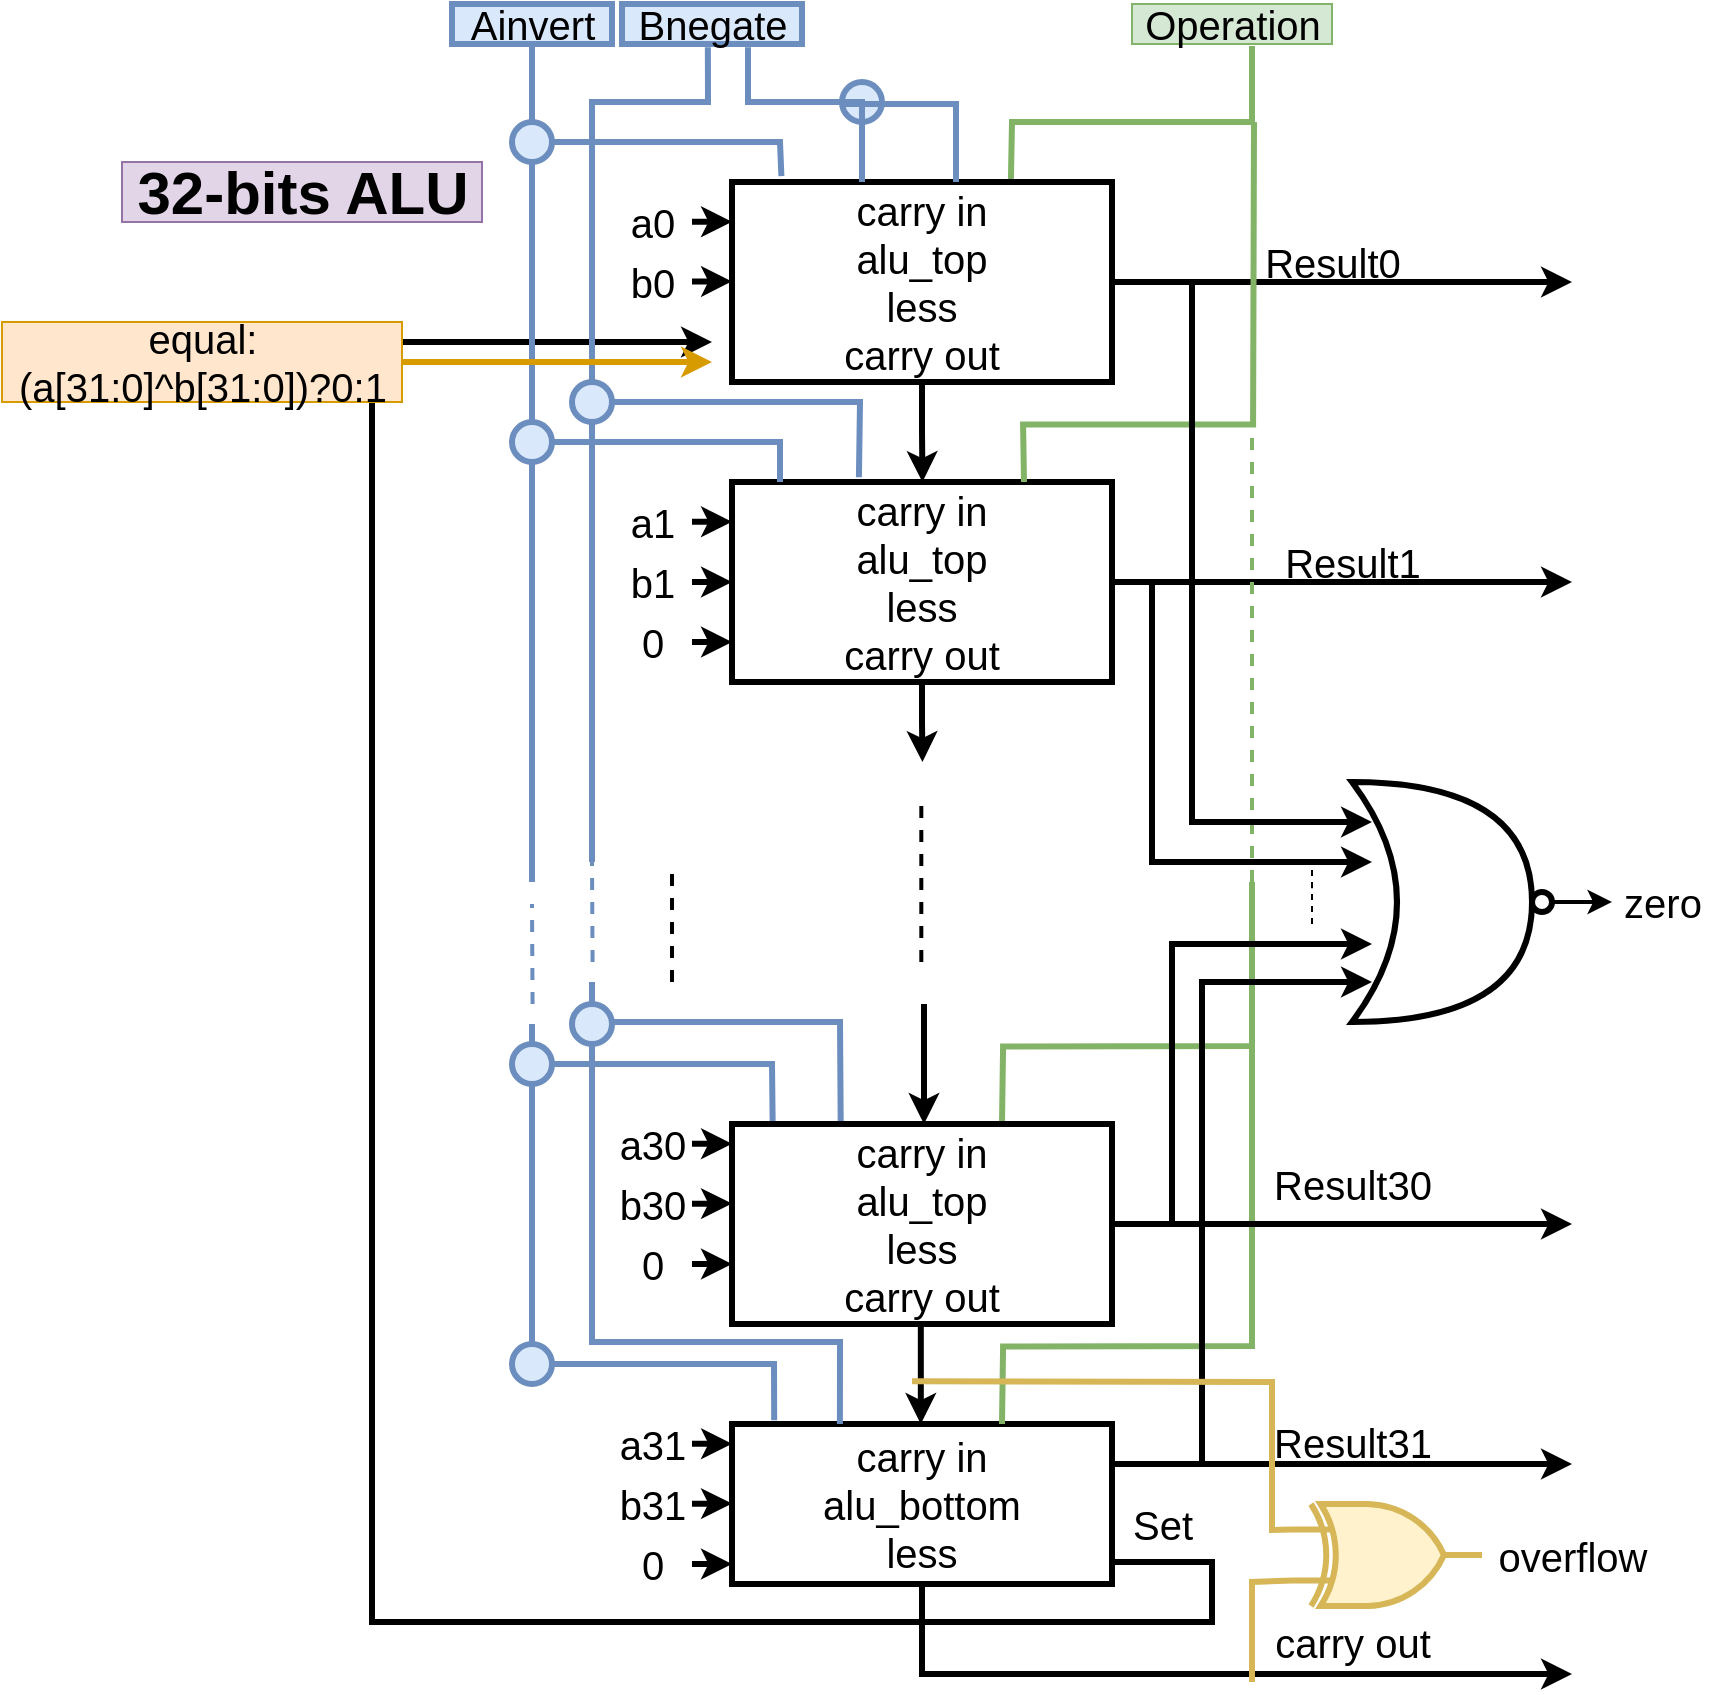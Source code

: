 <mxfile version="12.9.11" type="device"><diagram name="Page-1" id="099fd60b-425b-db50-ffb0-6b813814b670"><mxGraphModel dx="2427" dy="1103" grid="1" gridSize="10" guides="1" tooltips="1" connect="1" arrows="1" fold="1" page="1" pageScale="1" pageWidth="850" pageHeight="1100" background="#ffffff" math="0" shadow="0"><root><mxCell id="0"/><mxCell id="1" parent="0"/><mxCell id="EG6nkO-l0EkYgCrUMCoB-52" style="edgeStyle=orthogonalEdgeStyle;rounded=0;orthogonalLoop=1;jettySize=auto;html=1;exitX=0.5;exitY=1;exitDx=0;exitDy=0;endArrow=classic;endFill=1;strokeWidth=3;" edge="1" parent="1" source="EG6nkO-l0EkYgCrUMCoB-1"><mxGeometry relative="1" as="geometry"><mxPoint x="435.235" y="300" as="targetPoint"/></mxGeometry></mxCell><mxCell id="EG6nkO-l0EkYgCrUMCoB-126" style="edgeStyle=orthogonalEdgeStyle;rounded=0;orthogonalLoop=1;jettySize=auto;html=1;endArrow=classic;endFill=1;strokeColor=#000000;strokeWidth=3;" edge="1" parent="1" source="EG6nkO-l0EkYgCrUMCoB-1"><mxGeometry relative="1" as="geometry"><mxPoint x="760" y="200" as="targetPoint"/></mxGeometry></mxCell><mxCell id="EG6nkO-l0EkYgCrUMCoB-1" value="&lt;font style=&quot;font-size: 20px&quot;&gt;carry in&lt;br&gt;alu_top&lt;br&gt;less&lt;br&gt;carry out&lt;br&gt;&lt;/font&gt;" style="rounded=0;whiteSpace=wrap;html=1;strokeWidth=3;" vertex="1" parent="1"><mxGeometry x="340" y="150" width="190" height="100" as="geometry"/></mxCell><mxCell id="EG6nkO-l0EkYgCrUMCoB-56" style="edgeStyle=orthogonalEdgeStyle;rounded=0;orthogonalLoop=1;jettySize=auto;html=1;exitX=0.5;exitY=1;exitDx=0;exitDy=0;endArrow=classic;endFill=1;strokeWidth=3;" edge="1" parent="1" source="EG6nkO-l0EkYgCrUMCoB-2"><mxGeometry relative="1" as="geometry"><mxPoint x="435.235" y="440.0" as="targetPoint"/></mxGeometry></mxCell><mxCell id="EG6nkO-l0EkYgCrUMCoB-127" style="edgeStyle=orthogonalEdgeStyle;rounded=0;orthogonalLoop=1;jettySize=auto;html=1;endArrow=classic;endFill=1;strokeColor=#000000;strokeWidth=3;" edge="1" parent="1" source="EG6nkO-l0EkYgCrUMCoB-2"><mxGeometry relative="1" as="geometry"><mxPoint x="760" y="350" as="targetPoint"/></mxGeometry></mxCell><mxCell id="EG6nkO-l0EkYgCrUMCoB-2" value="&lt;span style=&quot;caret-color: rgb(0, 0, 0); font-family: Helvetica; font-size: 20px; font-style: normal; font-variant-caps: normal; font-weight: normal; letter-spacing: normal; text-align: center; text-indent: 0px; text-transform: none; word-spacing: 0px; -webkit-text-stroke-width: 0px; text-decoration: none; float: none; display: inline !important;&quot;&gt;carry in&lt;/span&gt;&lt;br style=&quot;caret-color: rgb(0, 0, 0); font-family: Helvetica; font-size: 20px; font-style: normal; font-variant-caps: normal; font-weight: normal; letter-spacing: normal; text-align: center; text-indent: 0px; text-transform: none; word-spacing: 0px; -webkit-text-stroke-width: 0px; text-decoration: none;&quot;&gt;&lt;span style=&quot;caret-color: rgb(0, 0, 0); font-family: Helvetica; font-size: 20px; font-style: normal; font-variant-caps: normal; font-weight: normal; letter-spacing: normal; text-align: center; text-indent: 0px; text-transform: none; word-spacing: 0px; -webkit-text-stroke-width: 0px; text-decoration: none; float: none; display: inline !important;&quot;&gt;alu_top&lt;/span&gt;&lt;br style=&quot;caret-color: rgb(0, 0, 0); font-family: Helvetica; font-size: 20px; font-style: normal; font-variant-caps: normal; font-weight: normal; letter-spacing: normal; text-align: center; text-indent: 0px; text-transform: none; word-spacing: 0px; -webkit-text-stroke-width: 0px; text-decoration: none;&quot;&gt;&lt;span style=&quot;caret-color: rgb(0, 0, 0); font-family: Helvetica; font-size: 20px; font-style: normal; font-variant-caps: normal; font-weight: normal; letter-spacing: normal; text-align: center; text-indent: 0px; text-transform: none; word-spacing: 0px; -webkit-text-stroke-width: 0px; text-decoration: none; float: none; display: inline !important;&quot;&gt;less&lt;/span&gt;&lt;br style=&quot;caret-color: rgb(0, 0, 0); font-family: Helvetica; font-size: 20px; font-style: normal; font-variant-caps: normal; font-weight: normal; letter-spacing: normal; text-align: center; text-indent: 0px; text-transform: none; word-spacing: 0px; -webkit-text-stroke-width: 0px; text-decoration: none;&quot;&gt;&lt;span style=&quot;caret-color: rgb(0, 0, 0); font-family: Helvetica; font-size: 20px; font-style: normal; font-variant-caps: normal; font-weight: normal; letter-spacing: normal; text-align: center; text-indent: 0px; text-transform: none; word-spacing: 0px; -webkit-text-stroke-width: 0px; text-decoration: none; float: none; display: inline !important;&quot;&gt;carry out&lt;/span&gt;" style="rounded=0;whiteSpace=wrap;html=1;strokeWidth=3;" vertex="1" parent="1"><mxGeometry x="340" y="300" width="190" height="100" as="geometry"/></mxCell><mxCell id="EG6nkO-l0EkYgCrUMCoB-3" value="" style="endArrow=none;html=1;fillColor=#dae8fc;strokeColor=#6c8ebf;strokeWidth=3;" edge="1" parent="1" source="EG6nkO-l0EkYgCrUMCoB-36"><mxGeometry width="50" height="50" relative="1" as="geometry"><mxPoint x="240" y="611" as="sourcePoint"/><mxPoint x="240" y="81" as="targetPoint"/></mxGeometry></mxCell><mxCell id="EG6nkO-l0EkYgCrUMCoB-4" value="&lt;font style=&quot;font-size: 20px&quot;&gt;Ainvert&lt;/font&gt;" style="text;html=1;align=center;verticalAlign=middle;resizable=0;points=[];autosize=1;fillColor=#dae8fc;strokeColor=#6c8ebf;strokeWidth=3;" vertex="1" parent="1"><mxGeometry x="200" y="61" width="80" height="20" as="geometry"/></mxCell><mxCell id="EG6nkO-l0EkYgCrUMCoB-7" value="" style="endArrow=none;dashed=1;html=1;fillColor=#dae8fc;strokeColor=#6c8ebf;strokeWidth=2;" edge="1" parent="1"><mxGeometry width="50" height="50" relative="1" as="geometry"><mxPoint x="240.29" y="561" as="sourcePoint"/><mxPoint x="240" y="511" as="targetPoint"/></mxGeometry></mxCell><mxCell id="EG6nkO-l0EkYgCrUMCoB-8" value="" style="endArrow=none;html=1;strokeWidth=3;rounded=0;fillColor=#dae8fc;strokeColor=#6c8ebf;entryX=0.107;entryY=-0.004;entryDx=0;entryDy=0;entryPerimeter=0;" edge="1" parent="1" source="EG6nkO-l0EkYgCrUMCoB-21"><mxGeometry width="50" height="50" relative="1" as="geometry"><mxPoint x="240" y="571" as="sourcePoint"/><mxPoint x="360.33" y="620.68" as="targetPoint"/><Array as="points"><mxPoint x="240" y="591"/><mxPoint x="360" y="591"/></Array></mxGeometry></mxCell><mxCell id="EG6nkO-l0EkYgCrUMCoB-9" value="" style="endArrow=none;html=1;strokeWidth=3;rounded=0;fillColor=#dae8fc;strokeColor=#6c8ebf;exitX=1;exitY=0.5;exitDx=0;exitDy=0;" edge="1" parent="1" source="EG6nkO-l0EkYgCrUMCoB-26"><mxGeometry width="50" height="50" relative="1" as="geometry"><mxPoint x="270" y="280" as="sourcePoint"/><mxPoint x="364" y="300" as="targetPoint"/><Array as="points"><mxPoint x="340" y="280"/><mxPoint x="364" y="280"/></Array></mxGeometry></mxCell><mxCell id="EG6nkO-l0EkYgCrUMCoB-10" value="" style="endArrow=none;html=1;strokeWidth=3;rounded=0;fillColor=#dae8fc;strokeColor=#6c8ebf;entryX=0.111;entryY=-0.024;entryDx=0;entryDy=0;entryPerimeter=0;" edge="1" parent="1" source="EG6nkO-l0EkYgCrUMCoB-24" target="EG6nkO-l0EkYgCrUMCoB-12"><mxGeometry width="50" height="50" relative="1" as="geometry"><mxPoint x="240" y="591" as="sourcePoint"/><mxPoint x="334" y="771" as="targetPoint"/><Array as="points"><mxPoint x="240" y="741"/><mxPoint x="361" y="741"/></Array></mxGeometry></mxCell><mxCell id="EG6nkO-l0EkYgCrUMCoB-117" style="edgeStyle=orthogonalEdgeStyle;rounded=0;orthogonalLoop=1;jettySize=auto;html=1;endArrow=classic;endFill=1;strokeColor=#000000;strokeWidth=3;" edge="1" parent="1" source="EG6nkO-l0EkYgCrUMCoB-12"><mxGeometry relative="1" as="geometry"><mxPoint x="330" y="230" as="targetPoint"/><Array as="points"><mxPoint x="580" y="840"/><mxPoint x="580" y="870"/><mxPoint x="160" y="870"/><mxPoint x="160" y="230"/></Array></mxGeometry></mxCell><mxCell id="EG6nkO-l0EkYgCrUMCoB-150" style="edgeStyle=orthogonalEdgeStyle;rounded=0;orthogonalLoop=1;jettySize=auto;html=1;endArrow=classic;endFill=1;strokeColor=#000000;strokeWidth=3;" edge="1" parent="1" source="EG6nkO-l0EkYgCrUMCoB-12"><mxGeometry relative="1" as="geometry"><mxPoint x="760" y="896" as="targetPoint"/><Array as="points"><mxPoint x="435" y="896"/></Array></mxGeometry></mxCell><mxCell id="EG6nkO-l0EkYgCrUMCoB-12" value="&lt;font style=&quot;font-size: 20px&quot;&gt;carry in&lt;br&gt;alu_bottom&lt;br&gt;less&lt;br&gt;&lt;/font&gt;" style="rounded=0;whiteSpace=wrap;html=1;strokeWidth=3;" vertex="1" parent="1"><mxGeometry x="340" y="771" width="190" height="80" as="geometry"/></mxCell><mxCell id="EG6nkO-l0EkYgCrUMCoB-15" value="" style="endArrow=none;html=1;fillColor=#dae8fc;strokeColor=#6c8ebf;strokeWidth=3;entryX=0.477;entryY=1.079;entryDx=0;entryDy=0;entryPerimeter=0;rounded=0;" edge="1" parent="1" source="EG6nkO-l0EkYgCrUMCoB-28" target="EG6nkO-l0EkYgCrUMCoB-16"><mxGeometry width="50" height="50" relative="1" as="geometry"><mxPoint x="270.0" y="590" as="sourcePoint"/><mxPoint x="270" y="100" as="targetPoint"/><Array as="points"><mxPoint x="270" y="110"/><mxPoint x="328" y="110"/></Array></mxGeometry></mxCell><mxCell id="EG6nkO-l0EkYgCrUMCoB-16" value="&lt;font style=&quot;font-size: 20px&quot;&gt;Bnegate&lt;/font&gt;" style="text;html=1;align=center;verticalAlign=middle;resizable=0;points=[];autosize=1;fillColor=#dae8fc;strokeColor=#6c8ebf;strokeWidth=3;" vertex="1" parent="1"><mxGeometry x="285" y="61" width="90" height="20" as="geometry"/></mxCell><mxCell id="EG6nkO-l0EkYgCrUMCoB-17" value="" style="endArrow=none;dashed=1;html=1;fillColor=#dae8fc;strokeColor=#6c8ebf;strokeWidth=2;" edge="1" parent="1"><mxGeometry width="50" height="50" relative="1" as="geometry"><mxPoint x="270.29" y="540.0" as="sourcePoint"/><mxPoint x="270.0" y="490.0" as="targetPoint"/></mxGeometry></mxCell><mxCell id="EG6nkO-l0EkYgCrUMCoB-18" value="" style="endArrow=none;html=1;strokeWidth=3;rounded=0;fillColor=#dae8fc;strokeColor=#6c8ebf;entryX=0.286;entryY=-0.017;entryDx=0;entryDy=0;entryPerimeter=0;" edge="1" parent="1" source="EG6nkO-l0EkYgCrUMCoB-30"><mxGeometry width="50" height="50" relative="1" as="geometry"><mxPoint x="270.0" y="550.0" as="sourcePoint"/><mxPoint x="394.34" y="619.64" as="targetPoint"/><Array as="points"><mxPoint x="270" y="570"/><mxPoint x="394" y="570"/></Array></mxGeometry></mxCell><mxCell id="EG6nkO-l0EkYgCrUMCoB-20" value="" style="endArrow=none;html=1;strokeWidth=3;rounded=0;fillColor=#dae8fc;strokeColor=#6c8ebf;entryX=0.284;entryY=0;entryDx=0;entryDy=0;entryPerimeter=0;" edge="1" parent="1" target="EG6nkO-l0EkYgCrUMCoB-12"><mxGeometry width="50" height="50" relative="1" as="geometry"><mxPoint x="270.0" y="570.0" as="sourcePoint"/><mxPoint x="364" y="750.0" as="targetPoint"/><Array as="points"><mxPoint x="270" y="730"/><mxPoint x="310" y="730"/><mxPoint x="394" y="730"/></Array></mxGeometry></mxCell><mxCell id="EG6nkO-l0EkYgCrUMCoB-22" value="" style="endArrow=none;html=1;strokeWidth=3;rounded=0;fillColor=#dae8fc;strokeColor=#6c8ebf;" edge="1" parent="1" target="EG6nkO-l0EkYgCrUMCoB-21"><mxGeometry width="50" height="50" relative="1" as="geometry"><mxPoint x="240" y="571" as="sourcePoint"/><mxPoint x="334" y="621" as="targetPoint"/><Array as="points"/></mxGeometry></mxCell><mxCell id="EG6nkO-l0EkYgCrUMCoB-21" value="" style="ellipse;whiteSpace=wrap;html=1;aspect=fixed;strokeWidth=3;fillColor=#dae8fc;strokeColor=#6c8ebf;" vertex="1" parent="1"><mxGeometry x="230" y="581" width="20" height="20" as="geometry"/></mxCell><mxCell id="EG6nkO-l0EkYgCrUMCoB-23" value="" style="endArrow=none;html=1;strokeWidth=3;rounded=0;fillColor=#dae8fc;strokeColor=#6c8ebf;" edge="1" parent="1" target="EG6nkO-l0EkYgCrUMCoB-21"><mxGeometry width="50" height="50" relative="1" as="geometry"><mxPoint x="240" y="591" as="sourcePoint"/><mxPoint x="334" y="771" as="targetPoint"/><Array as="points"/></mxGeometry></mxCell><mxCell id="EG6nkO-l0EkYgCrUMCoB-24" value="" style="ellipse;whiteSpace=wrap;html=1;aspect=fixed;strokeWidth=3;fillColor=#dae8fc;strokeColor=#6c8ebf;" vertex="1" parent="1"><mxGeometry x="230" y="731" width="20" height="20" as="geometry"/></mxCell><mxCell id="EG6nkO-l0EkYgCrUMCoB-25" value="" style="endArrow=none;html=1;strokeWidth=3;rounded=0;fillColor=#dae8fc;strokeColor=#6c8ebf;" edge="1" parent="1" source="EG6nkO-l0EkYgCrUMCoB-21" target="EG6nkO-l0EkYgCrUMCoB-24"><mxGeometry width="50" height="50" relative="1" as="geometry"><mxPoint x="240" y="601.0" as="sourcePoint"/><mxPoint x="334" y="771.0" as="targetPoint"/><Array as="points"/></mxGeometry></mxCell><mxCell id="EG6nkO-l0EkYgCrUMCoB-26" value="" style="ellipse;whiteSpace=wrap;html=1;aspect=fixed;strokeWidth=3;fillColor=#dae8fc;strokeColor=#6c8ebf;" vertex="1" parent="1"><mxGeometry x="230" y="270" width="20" height="20" as="geometry"/></mxCell><mxCell id="EG6nkO-l0EkYgCrUMCoB-27" value="" style="endArrow=none;html=1;fillColor=#dae8fc;strokeColor=#6c8ebf;strokeWidth=3;" edge="1" parent="1" target="EG6nkO-l0EkYgCrUMCoB-26"><mxGeometry width="50" height="50" relative="1" as="geometry"><mxPoint x="240" y="500" as="sourcePoint"/><mxPoint x="240" y="81" as="targetPoint"/></mxGeometry></mxCell><mxCell id="EG6nkO-l0EkYgCrUMCoB-28" value="" style="ellipse;whiteSpace=wrap;html=1;aspect=fixed;strokeWidth=3;fillColor=#dae8fc;strokeColor=#6c8ebf;" vertex="1" parent="1"><mxGeometry x="260" y="250" width="20" height="20" as="geometry"/></mxCell><mxCell id="EG6nkO-l0EkYgCrUMCoB-29" value="" style="endArrow=none;html=1;fillColor=#dae8fc;strokeColor=#6c8ebf;strokeWidth=3;" edge="1" parent="1" target="EG6nkO-l0EkYgCrUMCoB-28"><mxGeometry width="50" height="50" relative="1" as="geometry"><mxPoint x="270" y="490" as="sourcePoint"/><mxPoint x="270" y="100" as="targetPoint"/></mxGeometry></mxCell><mxCell id="EG6nkO-l0EkYgCrUMCoB-30" value="" style="ellipse;whiteSpace=wrap;html=1;aspect=fixed;strokeWidth=3;fillColor=#dae8fc;strokeColor=#6c8ebf;" vertex="1" parent="1"><mxGeometry x="260" y="561" width="20" height="20" as="geometry"/></mxCell><mxCell id="EG6nkO-l0EkYgCrUMCoB-31" value="" style="endArrow=none;html=1;strokeWidth=3;rounded=0;fillColor=#dae8fc;strokeColor=#6c8ebf;" edge="1" parent="1" target="EG6nkO-l0EkYgCrUMCoB-30"><mxGeometry width="50" height="50" relative="1" as="geometry"><mxPoint x="270.0" y="550.0" as="sourcePoint"/><mxPoint x="364" y="600.0" as="targetPoint"/><Array as="points"/></mxGeometry></mxCell><mxCell id="EG6nkO-l0EkYgCrUMCoB-35" value="" style="endArrow=none;html=1;strokeWidth=3;rounded=0;fillColor=#dae8fc;strokeColor=#6c8ebf;entryX=0.13;entryY=-0.029;entryDx=0;entryDy=0;entryPerimeter=0;" edge="1" parent="1" target="EG6nkO-l0EkYgCrUMCoB-1"><mxGeometry width="50" height="50" relative="1" as="geometry"><mxPoint x="240" y="130" as="sourcePoint"/><mxPoint x="364" y="140" as="targetPoint"/><Array as="points"><mxPoint x="340" y="130"/><mxPoint x="364" y="130"/></Array></mxGeometry></mxCell><mxCell id="EG6nkO-l0EkYgCrUMCoB-36" value="" style="ellipse;whiteSpace=wrap;html=1;aspect=fixed;strokeWidth=3;fillColor=#dae8fc;strokeColor=#6c8ebf;" vertex="1" parent="1"><mxGeometry x="230" y="120" width="20" height="20" as="geometry"/></mxCell><mxCell id="EG6nkO-l0EkYgCrUMCoB-37" value="" style="endArrow=none;html=1;fillColor=#dae8fc;strokeColor=#6c8ebf;strokeWidth=3;" edge="1" parent="1" source="EG6nkO-l0EkYgCrUMCoB-26" target="EG6nkO-l0EkYgCrUMCoB-36"><mxGeometry width="50" height="50" relative="1" as="geometry"><mxPoint x="240.0" y="270" as="sourcePoint"/><mxPoint x="240.0" y="81" as="targetPoint"/></mxGeometry></mxCell><mxCell id="EG6nkO-l0EkYgCrUMCoB-45" value="" style="ellipse;whiteSpace=wrap;html=1;aspect=fixed;strokeWidth=3;fillColor=#dae8fc;strokeColor=#6c8ebf;" vertex="1" parent="1"><mxGeometry x="395" y="100" width="20" height="20" as="geometry"/></mxCell><mxCell id="EG6nkO-l0EkYgCrUMCoB-46" value="" style="endArrow=none;html=1;strokeWidth=3;fillColor=#dae8fc;strokeColor=#6c8ebf;entryX=0.7;entryY=1.08;entryDx=0;entryDy=0;entryPerimeter=0;rounded=0;" edge="1" parent="1" target="EG6nkO-l0EkYgCrUMCoB-16"><mxGeometry width="50" height="50" relative="1" as="geometry"><mxPoint x="405" y="150" as="sourcePoint"/><mxPoint x="348.18" y="83.14" as="targetPoint"/><Array as="points"><mxPoint x="405" y="140"/><mxPoint x="405" y="110"/><mxPoint x="348" y="110"/></Array></mxGeometry></mxCell><mxCell id="EG6nkO-l0EkYgCrUMCoB-47" value="" style="endArrow=none;html=1;strokeWidth=3;fillColor=#dae8fc;strokeColor=#6c8ebf;rounded=0;" edge="1" parent="1"><mxGeometry width="50" height="50" relative="1" as="geometry"><mxPoint x="452" y="150" as="sourcePoint"/><mxPoint x="395" y="110.6" as="targetPoint"/><Array as="points"><mxPoint x="452" y="141"/><mxPoint x="452" y="111"/><mxPoint x="395" y="111"/></Array></mxGeometry></mxCell><mxCell id="EG6nkO-l0EkYgCrUMCoB-48" value="" style="endArrow=none;html=1;strokeWidth=3;rounded=0;fillColor=#dae8fc;strokeColor=#6c8ebf;exitX=1;exitY=0.5;exitDx=0;exitDy=0;entryX=0.334;entryY=-0.024;entryDx=0;entryDy=0;entryPerimeter=0;" edge="1" parent="1" source="EG6nkO-l0EkYgCrUMCoB-28" target="EG6nkO-l0EkYgCrUMCoB-2"><mxGeometry width="50" height="50" relative="1" as="geometry"><mxPoint x="310.0" y="260" as="sourcePoint"/><mxPoint x="404.0" y="290.0" as="targetPoint"/><Array as="points"><mxPoint x="380" y="260"/><mxPoint x="404" y="260"/></Array></mxGeometry></mxCell><mxCell id="EG6nkO-l0EkYgCrUMCoB-59" value="" style="endArrow=classic;html=1;strokeWidth=3;" edge="1" parent="1"><mxGeometry width="50" height="50" relative="1" as="geometry"><mxPoint x="436" y="561" as="sourcePoint"/><mxPoint x="436" y="621" as="targetPoint"/><Array as="points"><mxPoint x="436" y="591"/></Array></mxGeometry></mxCell><mxCell id="EG6nkO-l0EkYgCrUMCoB-61" value="" style="endArrow=none;dashed=1;html=1;strokeWidth=2;" edge="1" parent="1"><mxGeometry width="50" height="50" relative="1" as="geometry"><mxPoint x="434.66" y="540" as="sourcePoint"/><mxPoint x="434.66" y="460" as="targetPoint"/></mxGeometry></mxCell><mxCell id="EG6nkO-l0EkYgCrUMCoB-62" value="&lt;font style=&quot;font-size: 20px&quot;&gt;a0&lt;/font&gt;" style="text;html=1;align=center;verticalAlign=middle;resizable=0;points=[];autosize=1;" vertex="1" parent="1"><mxGeometry x="280" y="160" width="40" height="20" as="geometry"/></mxCell><mxCell id="EG6nkO-l0EkYgCrUMCoB-63" value="&lt;font style=&quot;font-size: 20px&quot;&gt;b0&lt;/font&gt;" style="text;html=1;align=center;verticalAlign=middle;resizable=0;points=[];autosize=1;" vertex="1" parent="1"><mxGeometry x="280" y="190" width="40" height="20" as="geometry"/></mxCell><mxCell id="EG6nkO-l0EkYgCrUMCoB-78" style="edgeStyle=orthogonalEdgeStyle;rounded=0;orthogonalLoop=1;jettySize=auto;html=1;entryX=0;entryY=0.5;entryDx=0;entryDy=0;endArrow=classic;endFill=1;strokeWidth=3;" edge="1" parent="1"><mxGeometry relative="1" as="geometry"><mxPoint x="320.0" y="169.864" as="sourcePoint"/><mxPoint x="340.0" y="169.83" as="targetPoint"/></mxGeometry></mxCell><mxCell id="EG6nkO-l0EkYgCrUMCoB-79" value="&lt;font style=&quot;font-size: 20px&quot;&gt;a1&lt;/font&gt;" style="text;html=1;align=center;verticalAlign=middle;resizable=0;points=[];autosize=1;" vertex="1" parent="1"><mxGeometry x="280" y="310" width="40" height="20" as="geometry"/></mxCell><mxCell id="EG6nkO-l0EkYgCrUMCoB-80" style="edgeStyle=orthogonalEdgeStyle;rounded=0;orthogonalLoop=1;jettySize=auto;html=1;entryX=0;entryY=0.5;entryDx=0;entryDy=0;endArrow=classic;endFill=1;strokeWidth=3;" edge="1" parent="1" source="EG6nkO-l0EkYgCrUMCoB-81"><mxGeometry relative="1" as="geometry"><mxPoint x="340" y="350" as="targetPoint"/></mxGeometry></mxCell><mxCell id="EG6nkO-l0EkYgCrUMCoB-81" value="&lt;font style=&quot;font-size: 20px&quot;&gt;b1&lt;/font&gt;" style="text;html=1;align=center;verticalAlign=middle;resizable=0;points=[];autosize=1;" vertex="1" parent="1"><mxGeometry x="280" y="340" width="40" height="20" as="geometry"/></mxCell><mxCell id="EG6nkO-l0EkYgCrUMCoB-82" style="edgeStyle=orthogonalEdgeStyle;rounded=0;orthogonalLoop=1;jettySize=auto;html=1;entryX=0;entryY=0.5;entryDx=0;entryDy=0;endArrow=classic;endFill=1;strokeWidth=3;" edge="1" parent="1"><mxGeometry relative="1" as="geometry"><mxPoint x="320" y="319.864" as="sourcePoint"/><mxPoint x="340" y="319.83" as="targetPoint"/></mxGeometry></mxCell><mxCell id="EG6nkO-l0EkYgCrUMCoB-84" value="" style="endArrow=none;dashed=1;html=1;strokeWidth=2;" edge="1" parent="1"><mxGeometry width="50" height="50" relative="1" as="geometry"><mxPoint x="310.0" y="550" as="sourcePoint"/><mxPoint x="310" y="490" as="targetPoint"/></mxGeometry></mxCell><mxCell id="EG6nkO-l0EkYgCrUMCoB-87" style="edgeStyle=orthogonalEdgeStyle;rounded=0;orthogonalLoop=1;jettySize=auto;html=1;entryX=0;entryY=0.5;entryDx=0;entryDy=0;endArrow=classic;endFill=1;strokeWidth=3;" edge="1" parent="1"><mxGeometry relative="1" as="geometry"><mxPoint x="340" y="380" as="targetPoint"/><mxPoint x="320" y="380" as="sourcePoint"/><Array as="points"><mxPoint x="320" y="380"/></Array></mxGeometry></mxCell><mxCell id="EG6nkO-l0EkYgCrUMCoB-88" value="&lt;font style=&quot;font-size: 20px&quot;&gt;0&lt;/font&gt;" style="text;html=1;align=center;verticalAlign=middle;resizable=0;points=[];autosize=1;" vertex="1" parent="1"><mxGeometry x="285" y="370" width="30" height="20" as="geometry"/></mxCell><mxCell id="EG6nkO-l0EkYgCrUMCoB-89" value="&lt;font style=&quot;font-size: 20px&quot;&gt;a30&lt;/font&gt;" style="text;html=1;align=center;verticalAlign=middle;resizable=0;points=[];autosize=1;" vertex="1" parent="1"><mxGeometry x="275" y="621" width="50" height="20" as="geometry"/></mxCell><mxCell id="EG6nkO-l0EkYgCrUMCoB-91" value="&lt;font style=&quot;font-size: 20px&quot;&gt;b30&lt;/font&gt;" style="text;html=1;align=center;verticalAlign=middle;resizable=0;points=[];autosize=1;" vertex="1" parent="1"><mxGeometry x="275" y="651" width="50" height="20" as="geometry"/></mxCell><mxCell id="EG6nkO-l0EkYgCrUMCoB-92" style="edgeStyle=orthogonalEdgeStyle;rounded=0;orthogonalLoop=1;jettySize=auto;html=1;entryX=0;entryY=0.5;entryDx=0;entryDy=0;endArrow=classic;endFill=1;strokeWidth=3;" edge="1" parent="1"><mxGeometry relative="1" as="geometry"><mxPoint x="320.0" y="630.864" as="sourcePoint"/><mxPoint x="340.0" y="630.83" as="targetPoint"/></mxGeometry></mxCell><mxCell id="EG6nkO-l0EkYgCrUMCoB-93" style="edgeStyle=orthogonalEdgeStyle;rounded=0;orthogonalLoop=1;jettySize=auto;html=1;entryX=0;entryY=0.5;entryDx=0;entryDy=0;endArrow=classic;endFill=1;strokeWidth=3;" edge="1" parent="1"><mxGeometry relative="1" as="geometry"><mxPoint x="340.0" y="691.0" as="targetPoint"/><mxPoint x="320.0" y="691.0" as="sourcePoint"/><Array as="points"><mxPoint x="320" y="691"/></Array></mxGeometry></mxCell><mxCell id="EG6nkO-l0EkYgCrUMCoB-94" value="&lt;font style=&quot;font-size: 20px&quot;&gt;0&lt;/font&gt;" style="text;html=1;align=center;verticalAlign=middle;resizable=0;points=[];autosize=1;" vertex="1" parent="1"><mxGeometry x="285" y="681" width="30" height="20" as="geometry"/></mxCell><mxCell id="EG6nkO-l0EkYgCrUMCoB-95" style="edgeStyle=orthogonalEdgeStyle;rounded=0;orthogonalLoop=1;jettySize=auto;html=1;entryX=0;entryY=0.5;entryDx=0;entryDy=0;endArrow=classic;endFill=1;strokeWidth=3;" edge="1" parent="1"><mxGeometry relative="1" as="geometry"><mxPoint x="320.0" y="660.834" as="sourcePoint"/><mxPoint x="340.0" y="660.8" as="targetPoint"/></mxGeometry></mxCell><mxCell id="EG6nkO-l0EkYgCrUMCoB-102" value="&lt;font style=&quot;font-size: 20px&quot;&gt;a31&lt;/font&gt;" style="text;html=1;align=center;verticalAlign=middle;resizable=0;points=[];autosize=1;" vertex="1" parent="1"><mxGeometry x="275" y="771" width="50" height="20" as="geometry"/></mxCell><mxCell id="EG6nkO-l0EkYgCrUMCoB-103" value="&lt;font style=&quot;font-size: 20px&quot;&gt;b31&lt;/font&gt;" style="text;html=1;align=center;verticalAlign=middle;resizable=0;points=[];autosize=1;" vertex="1" parent="1"><mxGeometry x="275" y="801" width="50" height="20" as="geometry"/></mxCell><mxCell id="EG6nkO-l0EkYgCrUMCoB-104" style="edgeStyle=orthogonalEdgeStyle;rounded=0;orthogonalLoop=1;jettySize=auto;html=1;entryX=0;entryY=0.5;entryDx=0;entryDy=0;endArrow=classic;endFill=1;strokeWidth=3;" edge="1" parent="1"><mxGeometry relative="1" as="geometry"><mxPoint x="320" y="780.864" as="sourcePoint"/><mxPoint x="340" y="780.83" as="targetPoint"/></mxGeometry></mxCell><mxCell id="EG6nkO-l0EkYgCrUMCoB-105" style="edgeStyle=orthogonalEdgeStyle;rounded=0;orthogonalLoop=1;jettySize=auto;html=1;entryX=0;entryY=0.5;entryDx=0;entryDy=0;endArrow=classic;endFill=1;strokeWidth=3;" edge="1" parent="1"><mxGeometry relative="1" as="geometry"><mxPoint x="340" y="841" as="targetPoint"/><mxPoint x="320" y="841" as="sourcePoint"/><Array as="points"><mxPoint x="320" y="841"/></Array></mxGeometry></mxCell><mxCell id="EG6nkO-l0EkYgCrUMCoB-106" value="&lt;font style=&quot;font-size: 20px&quot;&gt;0&lt;/font&gt;" style="text;html=1;align=center;verticalAlign=middle;resizable=0;points=[];autosize=1;" vertex="1" parent="1"><mxGeometry x="285" y="831" width="30" height="20" as="geometry"/></mxCell><mxCell id="EG6nkO-l0EkYgCrUMCoB-107" style="edgeStyle=orthogonalEdgeStyle;rounded=0;orthogonalLoop=1;jettySize=auto;html=1;entryX=0;entryY=0.5;entryDx=0;entryDy=0;endArrow=classic;endFill=1;strokeWidth=3;" edge="1" parent="1"><mxGeometry relative="1" as="geometry"><mxPoint x="320" y="810.834" as="sourcePoint"/><mxPoint x="340" y="810.8" as="targetPoint"/></mxGeometry></mxCell><mxCell id="EG6nkO-l0EkYgCrUMCoB-108" value="&lt;font style=&quot;font-size: 20px&quot;&gt;Operation&lt;/font&gt;" style="text;html=1;align=center;verticalAlign=middle;resizable=0;points=[];autosize=1;fillColor=#d5e8d4;strokeColor=#82b366;" vertex="1" parent="1"><mxGeometry x="540" y="61" width="100" height="20" as="geometry"/></mxCell><mxCell id="EG6nkO-l0EkYgCrUMCoB-109" value="" style="endArrow=none;html=1;strokeWidth=3;strokeColor=#82b366;rounded=0;fillColor=#d5e8d4;exitX=0.734;exitY=-0.015;exitDx=0;exitDy=0;exitPerimeter=0;" edge="1" parent="1" source="EG6nkO-l0EkYgCrUMCoB-1"><mxGeometry width="50" height="50" relative="1" as="geometry"><mxPoint x="480" y="150" as="sourcePoint"/><mxPoint x="600" y="82" as="targetPoint"/><Array as="points"><mxPoint x="480" y="120"/><mxPoint x="570" y="120"/><mxPoint x="600" y="120"/></Array></mxGeometry></mxCell><mxCell id="EG6nkO-l0EkYgCrUMCoB-111" value="" style="endArrow=none;html=1;strokeWidth=3;strokeColor=#82b366;rounded=0;fillColor=#d5e8d4;" edge="1" parent="1"><mxGeometry width="50" height="50" relative="1" as="geometry"><mxPoint x="486" y="300" as="sourcePoint"/><mxPoint x="601" y="120" as="targetPoint"/><Array as="points"><mxPoint x="485.54" y="271.2"/><mxPoint x="600.54" y="271.2"/></Array></mxGeometry></mxCell><mxCell id="EG6nkO-l0EkYgCrUMCoB-112" value="" style="endArrow=none;html=1;strokeWidth=3;strokeColor=#82b366;rounded=0;fillColor=#d5e8d4;exitX=0.734;exitY=-0.015;exitDx=0;exitDy=0;exitPerimeter=0;" edge="1" parent="1"><mxGeometry width="50" height="50" relative="1" as="geometry"><mxPoint x="475" y="621" as="sourcePoint"/><mxPoint x="600" y="500" as="targetPoint"/><Array as="points"><mxPoint x="475.54" y="582.2"/><mxPoint x="600" y="582"/></Array></mxGeometry></mxCell><mxCell id="EG6nkO-l0EkYgCrUMCoB-113" value="" style="endArrow=none;dashed=1;html=1;strokeWidth=2;fillColor=#d5e8d4;strokeColor=#82b366;" edge="1" parent="1"><mxGeometry width="50" height="50" relative="1" as="geometry"><mxPoint x="600" y="500" as="sourcePoint"/><mxPoint x="600" y="270" as="targetPoint"/></mxGeometry></mxCell><mxCell id="EG6nkO-l0EkYgCrUMCoB-114" value="" style="endArrow=none;html=1;strokeWidth=3;strokeColor=#82b366;rounded=0;fillColor=#d5e8d4;exitX=0.734;exitY=-0.015;exitDx=0;exitDy=0;exitPerimeter=0;" edge="1" parent="1"><mxGeometry width="50" height="50" relative="1" as="geometry"><mxPoint x="475" y="771" as="sourcePoint"/><mxPoint x="600" y="580" as="targetPoint"/><Array as="points"><mxPoint x="475.54" y="732.2"/><mxPoint x="600" y="732"/></Array></mxGeometry></mxCell><mxCell id="EG6nkO-l0EkYgCrUMCoB-115" value="" style="endArrow=classic;html=1;strokeWidth=3;" edge="1" parent="1"><mxGeometry width="50" height="50" relative="1" as="geometry"><mxPoint x="434.41" y="711" as="sourcePoint"/><mxPoint x="434.41" y="771" as="targetPoint"/><Array as="points"><mxPoint x="434.41" y="741"/></Array></mxGeometry></mxCell><mxCell id="EG6nkO-l0EkYgCrUMCoB-118" value="&lt;font style=&quot;font-size: 20px&quot;&gt;Set&lt;/font&gt;" style="text;html=1;align=center;verticalAlign=middle;resizable=0;points=[];autosize=1;" vertex="1" parent="1"><mxGeometry x="530" y="811" width="50" height="20" as="geometry"/></mxCell><mxCell id="EG6nkO-l0EkYgCrUMCoB-123" style="edgeStyle=orthogonalEdgeStyle;rounded=0;orthogonalLoop=1;jettySize=auto;html=1;entryX=0;entryY=0.5;entryDx=0;entryDy=0;endArrow=classic;endFill=1;strokeWidth=3;" edge="1" parent="1"><mxGeometry relative="1" as="geometry"><mxPoint x="320.0" y="199.744" as="sourcePoint"/><mxPoint x="340.0" y="199.71" as="targetPoint"/></mxGeometry></mxCell><mxCell id="EG6nkO-l0EkYgCrUMCoB-128" style="edgeStyle=orthogonalEdgeStyle;rounded=0;orthogonalLoop=1;jettySize=auto;html=1;endArrow=classic;endFill=1;strokeColor=#000000;strokeWidth=3;" edge="1" parent="1" source="EG6nkO-l0EkYgCrUMCoB-124"><mxGeometry relative="1" as="geometry"><mxPoint x="760" y="671" as="targetPoint"/></mxGeometry></mxCell><mxCell id="EG6nkO-l0EkYgCrUMCoB-124" value="&lt;span style=&quot;caret-color: rgb(0, 0, 0); font-family: Helvetica; font-size: 20px; font-style: normal; font-variant-caps: normal; font-weight: normal; letter-spacing: normal; text-align: center; text-indent: 0px; text-transform: none; word-spacing: 0px; -webkit-text-stroke-width: 0px; text-decoration: none; float: none; display: inline !important;&quot;&gt;carry in&lt;/span&gt;&lt;br style=&quot;caret-color: rgb(0, 0, 0); font-family: Helvetica; font-size: 20px; font-style: normal; font-variant-caps: normal; font-weight: normal; letter-spacing: normal; text-align: center; text-indent: 0px; text-transform: none; word-spacing: 0px; -webkit-text-stroke-width: 0px; text-decoration: none;&quot;&gt;&lt;span style=&quot;caret-color: rgb(0, 0, 0); font-family: Helvetica; font-size: 20px; font-style: normal; font-variant-caps: normal; font-weight: normal; letter-spacing: normal; text-align: center; text-indent: 0px; text-transform: none; word-spacing: 0px; -webkit-text-stroke-width: 0px; text-decoration: none; float: none; display: inline !important;&quot;&gt;alu_top&lt;/span&gt;&lt;br style=&quot;caret-color: rgb(0, 0, 0); font-family: Helvetica; font-size: 20px; font-style: normal; font-variant-caps: normal; font-weight: normal; letter-spacing: normal; text-align: center; text-indent: 0px; text-transform: none; word-spacing: 0px; -webkit-text-stroke-width: 0px; text-decoration: none;&quot;&gt;&lt;span style=&quot;caret-color: rgb(0, 0, 0); font-family: Helvetica; font-size: 20px; font-style: normal; font-variant-caps: normal; font-weight: normal; letter-spacing: normal; text-align: center; text-indent: 0px; text-transform: none; word-spacing: 0px; -webkit-text-stroke-width: 0px; text-decoration: none; float: none; display: inline !important;&quot;&gt;less&lt;/span&gt;&lt;br style=&quot;caret-color: rgb(0, 0, 0); font-family: Helvetica; font-size: 20px; font-style: normal; font-variant-caps: normal; font-weight: normal; letter-spacing: normal; text-align: center; text-indent: 0px; text-transform: none; word-spacing: 0px; -webkit-text-stroke-width: 0px; text-decoration: none;&quot;&gt;&lt;span style=&quot;caret-color: rgb(0, 0, 0); font-family: Helvetica; font-size: 20px; font-style: normal; font-variant-caps: normal; font-weight: normal; letter-spacing: normal; text-align: center; text-indent: 0px; text-transform: none; word-spacing: 0px; -webkit-text-stroke-width: 0px; text-decoration: none; float: none; display: inline !important;&quot;&gt;carry out&lt;/span&gt;" style="rounded=0;whiteSpace=wrap;html=1;strokeWidth=3;" vertex="1" parent="1"><mxGeometry x="340" y="621" width="190" height="100" as="geometry"/></mxCell><mxCell id="EG6nkO-l0EkYgCrUMCoB-129" value="" style="endArrow=classic;html=1;strokeColor=#000000;strokeWidth=3;exitX=1;exitY=0.25;exitDx=0;exitDy=0;" edge="1" parent="1" source="EG6nkO-l0EkYgCrUMCoB-12"><mxGeometry width="50" height="50" relative="1" as="geometry"><mxPoint x="620" y="600" as="sourcePoint"/><mxPoint x="760" y="791" as="targetPoint"/></mxGeometry></mxCell><mxCell id="EG6nkO-l0EkYgCrUMCoB-130" value="&lt;font style=&quot;font-size: 20px&quot;&gt;Result0&lt;/font&gt;" style="text;html=1;align=center;verticalAlign=middle;resizable=0;points=[];autosize=1;" vertex="1" parent="1"><mxGeometry x="600" y="180" width="80" height="20" as="geometry"/></mxCell><mxCell id="EG6nkO-l0EkYgCrUMCoB-131" value="&lt;font style=&quot;font-size: 20px&quot;&gt;Result1&lt;/font&gt;" style="text;html=1;align=center;verticalAlign=middle;resizable=0;points=[];autosize=1;" vertex="1" parent="1"><mxGeometry x="610" y="330" width="80" height="20" as="geometry"/></mxCell><mxCell id="EG6nkO-l0EkYgCrUMCoB-132" value="&lt;font style=&quot;font-size: 20px&quot;&gt;Result30&lt;/font&gt;" style="text;html=1;align=center;verticalAlign=middle;resizable=0;points=[];autosize=1;" vertex="1" parent="1"><mxGeometry x="605" y="641" width="90" height="20" as="geometry"/></mxCell><mxCell id="EG6nkO-l0EkYgCrUMCoB-133" value="&lt;font style=&quot;font-size: 20px&quot;&gt;Result31&lt;/font&gt;" style="text;html=1;align=center;verticalAlign=middle;resizable=0;points=[];autosize=1;" vertex="1" parent="1"><mxGeometry x="605" y="770" width="90" height="20" as="geometry"/></mxCell><mxCell id="EG6nkO-l0EkYgCrUMCoB-134" value="" style="endArrow=classic;html=1;strokeColor=#000000;strokeWidth=3;rounded=0;" edge="1" parent="1"><mxGeometry width="50" height="50" relative="1" as="geometry"><mxPoint x="570" y="200" as="sourcePoint"/><mxPoint x="660" y="470" as="targetPoint"/><Array as="points"><mxPoint x="570" y="470"/></Array></mxGeometry></mxCell><mxCell id="EG6nkO-l0EkYgCrUMCoB-135" value="" style="endArrow=classic;html=1;strokeColor=#000000;strokeWidth=3;rounded=0;" edge="1" parent="1"><mxGeometry width="50" height="50" relative="1" as="geometry"><mxPoint x="550" y="350" as="sourcePoint"/><mxPoint x="660" y="490" as="targetPoint"/><Array as="points"><mxPoint x="550" y="490"/></Array></mxGeometry></mxCell><mxCell id="EG6nkO-l0EkYgCrUMCoB-137" value="" style="endArrow=classic;html=1;strokeColor=#000000;strokeWidth=3;rounded=0;" edge="1" parent="1"><mxGeometry width="50" height="50" relative="1" as="geometry"><mxPoint x="560" y="671" as="sourcePoint"/><mxPoint x="660" y="531" as="targetPoint"/><Array as="points"><mxPoint x="560" y="531"/></Array></mxGeometry></mxCell><mxCell id="EG6nkO-l0EkYgCrUMCoB-138" value="" style="endArrow=classic;html=1;strokeColor=#000000;strokeWidth=3;rounded=0;" edge="1" parent="1"><mxGeometry width="50" height="50" relative="1" as="geometry"><mxPoint x="575" y="790" as="sourcePoint"/><mxPoint x="660" y="550" as="targetPoint"/><Array as="points"><mxPoint x="575" y="550"/></Array></mxGeometry></mxCell><mxCell id="EG6nkO-l0EkYgCrUMCoB-139" value="" style="endArrow=none;dashed=1;html=1;strokeWidth=1;" edge="1" parent="1"><mxGeometry width="50" height="50" relative="1" as="geometry"><mxPoint x="630" y="521.0" as="sourcePoint"/><mxPoint x="630" y="490" as="targetPoint"/><Array as="points"><mxPoint x="630" y="510"/></Array></mxGeometry></mxCell><mxCell id="EG6nkO-l0EkYgCrUMCoB-140" value="" style="shape=xor;whiteSpace=wrap;html=1;strokeWidth=3;" vertex="1" parent="1"><mxGeometry x="650" y="450" width="90" height="120" as="geometry"/></mxCell><mxCell id="EG6nkO-l0EkYgCrUMCoB-146" value="" style="edgeStyle=orthogonalEdgeStyle;rounded=0;orthogonalLoop=1;jettySize=auto;html=1;endArrow=classic;endFill=1;strokeColor=#000000;strokeWidth=2;" edge="1" parent="1" source="EG6nkO-l0EkYgCrUMCoB-141"><mxGeometry relative="1" as="geometry"><mxPoint x="780" y="510" as="targetPoint"/></mxGeometry></mxCell><mxCell id="EG6nkO-l0EkYgCrUMCoB-141" value="" style="ellipse;whiteSpace=wrap;html=1;aspect=fixed;strokeWidth=3;" vertex="1" parent="1"><mxGeometry x="740" y="505" width="10" height="10" as="geometry"/></mxCell><mxCell id="EG6nkO-l0EkYgCrUMCoB-147" value="&lt;font style=&quot;font-size: 20px&quot;&gt;zero&lt;/font&gt;" style="text;html=1;align=center;verticalAlign=middle;resizable=0;points=[];autosize=1;" vertex="1" parent="1"><mxGeometry x="780" y="500" width="50" height="20" as="geometry"/></mxCell><mxCell id="EG6nkO-l0EkYgCrUMCoB-151" value="&lt;font style=&quot;font-size: 20px&quot;&gt;carry out&lt;/font&gt;" style="text;html=1;align=center;verticalAlign=middle;resizable=0;points=[];autosize=1;" vertex="1" parent="1"><mxGeometry x="605" y="870" width="90" height="20" as="geometry"/></mxCell><mxCell id="EG6nkO-l0EkYgCrUMCoB-153" value="" style="endArrow=none;html=1;strokeColor=#d6b656;strokeWidth=3;fillColor=#fff2cc;rounded=0;endFill=0;entryX=0;entryY=0.25;entryDx=0;entryDy=0;entryPerimeter=0;" edge="1" parent="1" target="EG6nkO-l0EkYgCrUMCoB-155"><mxGeometry width="50" height="50" relative="1" as="geometry"><mxPoint x="430" y="749.57" as="sourcePoint"/><mxPoint x="710" y="820" as="targetPoint"/><Array as="points"><mxPoint x="610" y="750"/><mxPoint x="610" y="824"/></Array></mxGeometry></mxCell><mxCell id="EG6nkO-l0EkYgCrUMCoB-154" value="" style="endArrow=none;html=1;strokeColor=#d6b656;strokeWidth=3;fillColor=#fff2cc;rounded=0;endFill=0;entryX=0;entryY=0.75;entryDx=0;entryDy=0;entryPerimeter=0;" edge="1" parent="1" target="EG6nkO-l0EkYgCrUMCoB-155"><mxGeometry width="50" height="50" relative="1" as="geometry"><mxPoint x="600" y="890" as="sourcePoint"/><mxPoint x="710" y="850" as="targetPoint"/><Array as="points"><mxPoint x="600" y="900"/><mxPoint x="600" y="890"/><mxPoint x="600" y="850"/></Array></mxGeometry></mxCell><mxCell id="EG6nkO-l0EkYgCrUMCoB-155" value="" style="verticalLabelPosition=bottom;shadow=0;dashed=0;align=center;html=1;verticalAlign=top;shape=mxgraph.electrical.logic_gates.logic_gate;operation=xor;strokeWidth=3;fillColor=#fff2cc;strokeColor=#d6b656;" vertex="1" parent="1"><mxGeometry x="620" y="811" width="95" height="51" as="geometry"/></mxCell><mxCell id="EG6nkO-l0EkYgCrUMCoB-156" value="&lt;font style=&quot;font-size: 20px&quot;&gt;overflow&lt;/font&gt;" style="text;html=1;align=center;verticalAlign=middle;resizable=0;points=[];autosize=1;" vertex="1" parent="1"><mxGeometry x="715" y="826.5" width="90" height="20" as="geometry"/></mxCell><mxCell id="EG6nkO-l0EkYgCrUMCoB-157" value="&lt;font style=&quot;font-size: 30px&quot;&gt;&lt;b&gt;32-bits ALU&lt;/b&gt;&lt;/font&gt;" style="text;html=1;align=center;verticalAlign=middle;resizable=0;points=[];autosize=1;fillColor=#e1d5e7;strokeColor=#9673a6;" vertex="1" parent="1"><mxGeometry x="35" y="140" width="180" height="30" as="geometry"/></mxCell><mxCell id="EG6nkO-l0EkYgCrUMCoB-159" value="" style="endArrow=classic;html=1;strokeColor=#d79b00;strokeWidth=3;fillColor=#ffe6cc;" edge="1" parent="1"><mxGeometry width="50" height="50" relative="1" as="geometry"><mxPoint x="120" y="240" as="sourcePoint"/><mxPoint x="330" y="240" as="targetPoint"/></mxGeometry></mxCell><mxCell id="EG6nkO-l0EkYgCrUMCoB-160" value="&lt;font style=&quot;font-size: 20px&quot;&gt;equal:&lt;br&gt;(a[31:0]^b[31:0])?0:1&lt;br&gt;&lt;/font&gt;" style="text;html=1;align=center;verticalAlign=middle;resizable=0;points=[];autosize=1;fillColor=#ffe6cc;strokeColor=#d79b00;" vertex="1" parent="1"><mxGeometry x="-25" y="220" width="200" height="40" as="geometry"/></mxCell></root></mxGraphModel></diagram></mxfile>